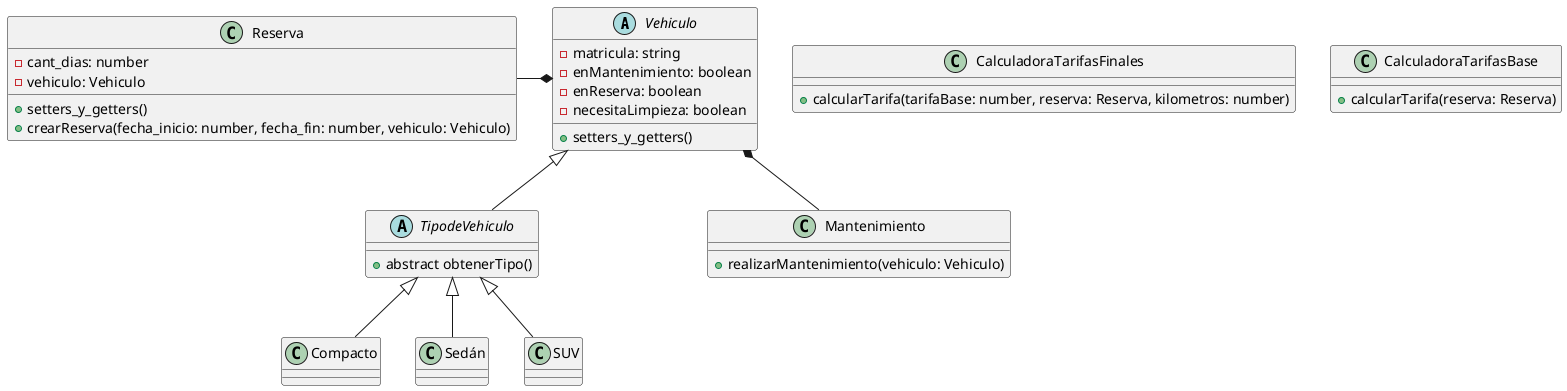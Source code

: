 @startuml Diagrama de clases

abstract class Vehiculo {
    - matricula: string
    - enMantenimiento: boolean
    - enReserva: boolean
    - necesitaLimpieza: boolean

    + setters_y_getters()
}

class CalculadoraTarifasFinales {
    + calcularTarifa(tarifaBase: number, reserva: Reserva, kilometros: number)
}

class CalculadoraTarifasBase {
    + calcularTarifa(reserva: Reserva)
}

class Reserva {
    - cant_dias: number
    - vehiculo: Vehiculo

    + setters_y_getters()
    + crearReserva(fecha_inicio: number, fecha_fin: number, vehiculo: Vehiculo)
}

class Mantenimiento {
    + realizarMantenimiento(vehiculo: Vehiculo)
}

abstract class TipodeVehiculo {
    + abstract obtenerTipo()
}

class Compacto {

}
class Sedán {

}
class SUV {

}

' Relaciones

Vehiculo *-d- Mantenimiento
Vehiculo *-l- Reserva
Vehiculo <|-d- TipodeVehiculo


TipodeVehiculo <|-- Compacto
TipodeVehiculo <|-- Sedán
TipodeVehiculo <|-- SUV

' Notas

note right of TipodeVehiculo::obtenerValor
    'devuelve un valor de tipo string
    return string
end note



@enduml